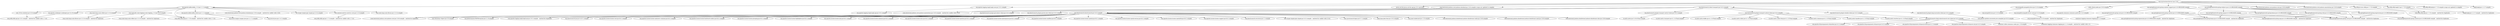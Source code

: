 digraph businessServer {
	"com.tqz:businessServer:war:1.0.0" -> "org.apache.kafka:kafka_2.12:jar:1.1.1:compile" ; 
	"com.tqz:businessServer:war:1.0.0" -> "org.apache.logging.log4j:log4j-core:jar:2.9.1:compile" ; 
	"com.tqz:businessServer:war:1.0.0" -> "javax.servlet:javax.servlet-api:jar:3.0.1:provided" ; 
	"com.tqz:businessServer:war:1.0.0" -> "org.elasticsearch.client:transport:jar:5.6.2:compile" ; 
	"com.tqz:businessServer:war:1.0.0" -> "org.mongodb:mongodb-driver:jar:3.5.0:compile" ; 
	"com.tqz:businessServer:war:1.0.0" -> "redis.clients:jedis:jar:2.9.0:compile" ; 
	"com.tqz:businessServer:war:1.0.0" -> "org.springframework:spring-context-support:jar:4.3.6.RELEASE:compile" ; 
	"com.tqz:businessServer:war:1.0.0" -> "org.springframework:spring-webmvc:jar:4.3.6.RELEASE:compile" ; 
	"com.tqz:businessServer:war:1.0.0" -> "com.fasterxml.jackson.core:jackson-core:jar:2.8.6:compile" ; 
	"com.tqz:businessServer:war:1.0.0" -> "com.fasterxml.jackson.core:jackson-annotations:jar:2.8.6:compile" ; 
	"com.tqz:businessServer:war:1.0.0" -> "com.fasterxml.jackson.core:jackson-databind:jar:2.8.6:compile (scope not updated to compile)" ; 
	"com.tqz:businessServer:war:1.0.0" -> "org.slf4j:jcl-over-slf4j:jar:1.7.22:compile" ; 
	"com.tqz:businessServer:war:1.0.0" -> "org.slf4j:slf4j-api:jar:1.7.22:compile (scope not updated to compile)" ; 
	"com.tqz:businessServer:war:1.0.0" -> "org.slf4j:slf4j-log4j12:jar:1.7.22:compile" ; 
	"com.tqz:businessServer:war:1.0.0" -> "log4j:log4j:jar:1.2.17:compile" ; 
	"org.apache.kafka:kafka_2.12:jar:1.1.1:compile" -> "org.apache.kafka:kafka-clients:jar:1.1.1:compile" ; 
	"org.apache.kafka:kafka_2.12:jar:1.1.1:compile" -> "(com.fasterxml.jackson.core:jackson-databind:jar:2.9.6:compile - omitted for conflict with 2.8.6)" ; 
	"org.apache.kafka:kafka_2.12:jar:1.1.1:compile" -> "net.sf.jopt-simple:jopt-simple:jar:5.0.4:compile" ; 
	"org.apache.kafka:kafka_2.12:jar:1.1.1:compile" -> "com.yammer.metrics:metrics-core:jar:2.2.0:compile" ; 
	"org.apache.kafka:kafka_2.12:jar:1.1.1:compile" -> "org.scala-lang:scala-library:jar:2.12.4:compile" ; 
	"org.apache.kafka:kafka_2.12:jar:1.1.1:compile" -> "org.scala-lang:scala-reflect:jar:2.12.4:compile" ; 
	"org.apache.kafka:kafka_2.12:jar:1.1.1:compile" -> "com.typesafe.scala-logging:scala-logging_2.12:jar:3.8.0:compile" ; 
	"org.apache.kafka:kafka_2.12:jar:1.1.1:compile" -> "(org.slf4j:slf4j-api:jar:1.7.25:compile - omitted for conflict with 1.7.22)" ; 
	"org.apache.kafka:kafka_2.12:jar:1.1.1:compile" -> "com.101tec:zkclient:jar:0.10:compile" ; 
	"org.apache.kafka:kafka_2.12:jar:1.1.1:compile" -> "org.apache.zookeeper:zookeeper:jar:3.4.10:compile" ; 
	"org.apache.kafka:kafka-clients:jar:1.1.1:compile" -> "org.lz4:lz4-java:jar:1.4.1:compile" ; 
	"org.apache.kafka:kafka-clients:jar:1.1.1:compile" -> "org.xerial.snappy:snappy-java:jar:1.1.7.1:compile" ; 
	"org.apache.kafka:kafka-clients:jar:1.1.1:compile" -> "(org.slf4j:slf4j-api:jar:1.7.25:compile - omitted for conflict with 1.7.22)" ; 
	"com.yammer.metrics:metrics-core:jar:2.2.0:compile" -> "(org.slf4j:slf4j-api:jar:1.7.2:compile - omitted for conflict with 1.7.22)" ; 
	"org.scala-lang:scala-reflect:jar:2.12.4:compile" -> "(org.scala-lang:scala-library:jar:2.12.4:compile - omitted for duplicate)" ; 
	"com.typesafe.scala-logging:scala-logging_2.12:jar:3.8.0:compile" -> "(org.scala-lang:scala-library:jar:2.12.4:compile - omitted for duplicate)" ; 
	"com.typesafe.scala-logging:scala-logging_2.12:jar:3.8.0:compile" -> "(org.scala-lang:scala-reflect:jar:2.12.4:compile - omitted for duplicate)" ; 
	"com.typesafe.scala-logging:scala-logging_2.12:jar:3.8.0:compile" -> "(org.slf4j:slf4j-api:jar:1.7.25:compile - omitted for conflict with 1.7.22)" ; 
	"com.101tec:zkclient:jar:0.10:compile" -> "(org.slf4j:slf4j-api:jar:1.6.1:compile - omitted for conflict with 1.7.22)" ; 
	"org.apache.zookeeper:zookeeper:jar:3.4.10:compile" -> "(org.slf4j:slf4j-api:jar:1.6.1:compile - omitted for conflict with 1.7.22)" ; 
	"org.apache.logging.log4j:log4j-core:jar:2.9.1:compile" -> "org.apache.logging.log4j:log4j-api:jar:2.9.1:compile" ; 
	"org.elasticsearch.client:transport:jar:5.6.2:compile" -> "org.elasticsearch:elasticsearch:jar:5.6.2:compile" ; 
	"org.elasticsearch.client:transport:jar:5.6.2:compile" -> "org.elasticsearch.plugin:transport-netty3-client:jar:5.6.2:compile" ; 
	"org.elasticsearch.client:transport:jar:5.6.2:compile" -> "org.elasticsearch.plugin:transport-netty4-client:jar:5.6.2:compile" ; 
	"org.elasticsearch.client:transport:jar:5.6.2:compile" -> "org.elasticsearch.plugin:reindex-client:jar:5.6.2:compile" ; 
	"org.elasticsearch.client:transport:jar:5.6.2:compile" -> "org.elasticsearch.plugin:lang-mustache-client:jar:5.6.2:compile" ; 
	"org.elasticsearch.client:transport:jar:5.6.2:compile" -> "org.elasticsearch.plugin:percolator-client:jar:5.6.2:compile" ; 
	"org.elasticsearch.client:transport:jar:5.6.2:compile" -> "org.elasticsearch.plugin:parent-join-client:jar:5.6.2:compile" ; 
	"org.elasticsearch:elasticsearch:jar:5.6.2:compile" -> "org.apache.lucene:lucene-core:jar:6.6.1:compile" ; 
	"org.elasticsearch:elasticsearch:jar:5.6.2:compile" -> "org.apache.lucene:lucene-analyzers-common:jar:6.6.1:compile" ; 
	"org.elasticsearch:elasticsearch:jar:5.6.2:compile" -> "org.apache.lucene:lucene-backward-codecs:jar:6.6.1:compile" ; 
	"org.elasticsearch:elasticsearch:jar:5.6.2:compile" -> "org.apache.lucene:lucene-grouping:jar:6.6.1:compile" ; 
	"org.elasticsearch:elasticsearch:jar:5.6.2:compile" -> "org.apache.lucene:lucene-highlighter:jar:6.6.1:compile" ; 
	"org.elasticsearch:elasticsearch:jar:5.6.2:compile" -> "org.apache.lucene:lucene-join:jar:6.6.1:compile" ; 
	"org.elasticsearch:elasticsearch:jar:5.6.2:compile" -> "org.apache.lucene:lucene-memory:jar:6.6.1:compile" ; 
	"org.elasticsearch:elasticsearch:jar:5.6.2:compile" -> "org.apache.lucene:lucene-misc:jar:6.6.1:compile" ; 
	"org.elasticsearch:elasticsearch:jar:5.6.2:compile" -> "org.apache.lucene:lucene-queries:jar:6.6.1:compile" ; 
	"org.elasticsearch:elasticsearch:jar:5.6.2:compile" -> "org.apache.lucene:lucene-queryparser:jar:6.6.1:compile" ; 
	"org.elasticsearch:elasticsearch:jar:5.6.2:compile" -> "org.apache.lucene:lucene-sandbox:jar:6.6.1:compile" ; 
	"org.elasticsearch:elasticsearch:jar:5.6.2:compile" -> "org.apache.lucene:lucene-spatial:jar:6.6.1:compile" ; 
	"org.elasticsearch:elasticsearch:jar:5.6.2:compile" -> "org.apache.lucene:lucene-spatial-extras:jar:6.6.1:compile" ; 
	"org.elasticsearch:elasticsearch:jar:5.6.2:compile" -> "org.apache.lucene:lucene-spatial3d:jar:6.6.1:compile" ; 
	"org.elasticsearch:elasticsearch:jar:5.6.2:compile" -> "org.apache.lucene:lucene-suggest:jar:6.6.1:compile" ; 
	"org.elasticsearch:elasticsearch:jar:5.6.2:compile" -> "org.elasticsearch:securesm:jar:1.1:compile" ; 
	"org.elasticsearch:elasticsearch:jar:5.6.2:compile" -> "(net.sf.jopt-simple:jopt-simple:jar:5.0.2:compile - omitted for conflict with 5.0.4)" ; 
	"org.elasticsearch:elasticsearch:jar:5.6.2:compile" -> "com.carrotsearch:hppc:jar:0.7.1:compile" ; 
	"org.elasticsearch:elasticsearch:jar:5.6.2:compile" -> "joda-time:joda-time:jar:2.9.5:compile" ; 
	"org.elasticsearch:elasticsearch:jar:5.6.2:compile" -> "org.yaml:snakeyaml:jar:1.15:compile" ; 
	"org.elasticsearch:elasticsearch:jar:5.6.2:compile" -> "(com.fasterxml.jackson.core:jackson-core:jar:2.8.6:compile - omitted for duplicate)" ; 
	"org.elasticsearch:elasticsearch:jar:5.6.2:compile" -> "com.fasterxml.jackson.dataformat:jackson-dataformat-smile:jar:2.8.6:compile" ; 
	"org.elasticsearch:elasticsearch:jar:5.6.2:compile" -> "com.fasterxml.jackson.dataformat:jackson-dataformat-yaml:jar:2.8.6:compile" ; 
	"org.elasticsearch:elasticsearch:jar:5.6.2:compile" -> "com.fasterxml.jackson.dataformat:jackson-dataformat-cbor:jar:2.8.6:compile" ; 
	"org.elasticsearch:elasticsearch:jar:5.6.2:compile" -> "com.tdunning:t-digest:jar:3.0:compile" ; 
	"org.elasticsearch:elasticsearch:jar:5.6.2:compile" -> "org.hdrhistogram:HdrHistogram:jar:2.1.9:compile" ; 
	"org.elasticsearch:elasticsearch:jar:5.6.2:compile" -> "(org.apache.logging.log4j:log4j-api:jar:2.9.1:compile - omitted for duplicate)" ; 
	"org.elasticsearch:elasticsearch:jar:5.6.2:compile" -> "org.elasticsearch:jna:jar:4.4.0-1:compile" ; 
	"org.elasticsearch.plugin:transport-netty3-client:jar:5.6.2:compile" -> "io.netty:netty:jar:3.10.6.Final:compile" ; 
	"org.elasticsearch.plugin:transport-netty4-client:jar:5.6.2:compile" -> "io.netty:netty-buffer:jar:4.1.13.Final:compile" ; 
	"org.elasticsearch.plugin:transport-netty4-client:jar:5.6.2:compile" -> "io.netty:netty-codec:jar:4.1.13.Final:compile" ; 
	"org.elasticsearch.plugin:transport-netty4-client:jar:5.6.2:compile" -> "io.netty:netty-codec-http:jar:4.1.13.Final:compile" ; 
	"org.elasticsearch.plugin:transport-netty4-client:jar:5.6.2:compile" -> "io.netty:netty-common:jar:4.1.13.Final:compile" ; 
	"org.elasticsearch.plugin:transport-netty4-client:jar:5.6.2:compile" -> "io.netty:netty-handler:jar:4.1.13.Final:compile" ; 
	"org.elasticsearch.plugin:transport-netty4-client:jar:5.6.2:compile" -> "io.netty:netty-resolver:jar:4.1.13.Final:compile" ; 
	"org.elasticsearch.plugin:transport-netty4-client:jar:5.6.2:compile" -> "io.netty:netty-transport:jar:4.1.13.Final:compile" ; 
	"org.elasticsearch.plugin:reindex-client:jar:5.6.2:compile" -> "org.elasticsearch.client:elasticsearch-rest-client:jar:5.6.2:compile" ; 
	"org.elasticsearch.client:elasticsearch-rest-client:jar:5.6.2:compile" -> "org.apache.httpcomponents:httpclient:jar:4.5.2:compile" ; 
	"org.elasticsearch.client:elasticsearch-rest-client:jar:5.6.2:compile" -> "org.apache.httpcomponents:httpcore:jar:4.4.5:compile" ; 
	"org.elasticsearch.client:elasticsearch-rest-client:jar:5.6.2:compile" -> "org.apache.httpcomponents:httpasyncclient:jar:4.1.2:compile" ; 
	"org.elasticsearch.client:elasticsearch-rest-client:jar:5.6.2:compile" -> "org.apache.httpcomponents:httpcore-nio:jar:4.4.5:compile" ; 
	"org.elasticsearch.client:elasticsearch-rest-client:jar:5.6.2:compile" -> "commons-codec:commons-codec:jar:1.10:compile" ; 
	"org.elasticsearch.client:elasticsearch-rest-client:jar:5.6.2:compile" -> "(commons-logging:commons-logging:jar:1.1.3:compile - omitted for conflict with 1.2)" ; 
	"org.elasticsearch.plugin:lang-mustache-client:jar:5.6.2:compile" -> "com.github.spullara.mustache.java:compiler:jar:0.9.3:compile" ; 
	"org.mongodb:mongodb-driver:jar:3.5.0:compile" -> "org.mongodb:bson:jar:3.5.0:compile" ; 
	"org.mongodb:mongodb-driver:jar:3.5.0:compile" -> "org.mongodb:mongodb-driver-core:jar:3.5.0:compile" ; 
	"org.mongodb:mongodb-driver-core:jar:3.5.0:compile" -> "(org.mongodb:bson:jar:3.5.0:compile - omitted for duplicate)" ; 
	"redis.clients:jedis:jar:2.9.0:compile" -> "org.apache.commons:commons-pool2:jar:2.4.2:compile" ; 
	"org.springframework:spring-context-support:jar:4.3.6.RELEASE:compile" -> "org.springframework:spring-beans:jar:4.3.6.RELEASE:compile" ; 
	"org.springframework:spring-context-support:jar:4.3.6.RELEASE:compile" -> "org.springframework:spring-context:jar:4.3.6.RELEASE:compile" ; 
	"org.springframework:spring-context-support:jar:4.3.6.RELEASE:compile" -> "org.springframework:spring-core:jar:4.3.6.RELEASE:compile" ; 
	"org.springframework:spring-beans:jar:4.3.6.RELEASE:compile" -> "(org.springframework:spring-core:jar:4.3.6.RELEASE:compile - omitted for duplicate)" ; 
	"org.springframework:spring-context:jar:4.3.6.RELEASE:compile" -> "(org.springframework:spring-aop:jar:4.3.6.RELEASE:compile - omitted for duplicate)" ; 
	"org.springframework:spring-context:jar:4.3.6.RELEASE:compile" -> "(org.springframework:spring-beans:jar:4.3.6.RELEASE:compile - omitted for duplicate)" ; 
	"org.springframework:spring-context:jar:4.3.6.RELEASE:compile" -> "(org.springframework:spring-core:jar:4.3.6.RELEASE:compile - omitted for duplicate)" ; 
	"org.springframework:spring-context:jar:4.3.6.RELEASE:compile" -> "(org.springframework:spring-expression:jar:4.3.6.RELEASE:compile - omitted for duplicate)" ; 
	"org.springframework:spring-core:jar:4.3.6.RELEASE:compile" -> "commons-logging:commons-logging:jar:1.2:compile" ; 
	"org.springframework:spring-webmvc:jar:4.3.6.RELEASE:compile" -> "org.springframework:spring-aop:jar:4.3.6.RELEASE:compile" ; 
	"org.springframework:spring-webmvc:jar:4.3.6.RELEASE:compile" -> "(org.springframework:spring-beans:jar:4.3.6.RELEASE:compile - omitted for duplicate)" ; 
	"org.springframework:spring-webmvc:jar:4.3.6.RELEASE:compile" -> "(org.springframework:spring-context:jar:4.3.6.RELEASE:compile - omitted for duplicate)" ; 
	"org.springframework:spring-webmvc:jar:4.3.6.RELEASE:compile" -> "(org.springframework:spring-core:jar:4.3.6.RELEASE:compile - omitted for duplicate)" ; 
	"org.springframework:spring-webmvc:jar:4.3.6.RELEASE:compile" -> "org.springframework:spring-expression:jar:4.3.6.RELEASE:compile" ; 
	"org.springframework:spring-webmvc:jar:4.3.6.RELEASE:compile" -> "org.springframework:spring-web:jar:4.3.6.RELEASE:compile" ; 
	"org.springframework:spring-aop:jar:4.3.6.RELEASE:compile" -> "(org.springframework:spring-beans:jar:4.3.6.RELEASE:compile - omitted for duplicate)" ; 
	"org.springframework:spring-aop:jar:4.3.6.RELEASE:compile" -> "(org.springframework:spring-core:jar:4.3.6.RELEASE:compile - omitted for duplicate)" ; 
	"org.springframework:spring-expression:jar:4.3.6.RELEASE:compile" -> "(org.springframework:spring-core:jar:4.3.6.RELEASE:compile - omitted for duplicate)" ; 
	"org.springframework:spring-web:jar:4.3.6.RELEASE:compile" -> "(org.springframework:spring-aop:jar:4.3.6.RELEASE:compile - omitted for duplicate)" ; 
	"org.springframework:spring-web:jar:4.3.6.RELEASE:compile" -> "(org.springframework:spring-beans:jar:4.3.6.RELEASE:compile - omitted for duplicate)" ; 
	"org.springframework:spring-web:jar:4.3.6.RELEASE:compile" -> "(org.springframework:spring-context:jar:4.3.6.RELEASE:compile - omitted for duplicate)" ; 
	"org.springframework:spring-web:jar:4.3.6.RELEASE:compile" -> "(org.springframework:spring-core:jar:4.3.6.RELEASE:compile - omitted for duplicate)" ; 
	"com.fasterxml.jackson.core:jackson-databind:jar:2.8.6:compile (scope not updated to compile)" -> "(com.fasterxml.jackson.core:jackson-annotations:jar:2.8.0:compile - omitted for conflict with 2.8.6)" ; 
	"com.fasterxml.jackson.core:jackson-databind:jar:2.8.6:compile (scope not updated to compile)" -> "(com.fasterxml.jackson.core:jackson-core:jar:2.8.6:compile - omitted for duplicate)" ; 
	"org.slf4j:jcl-over-slf4j:jar:1.7.22:compile" -> "(org.slf4j:slf4j-api:jar:1.7.22:compile - omitted for duplicate)" ; 
	"org.slf4j:slf4j-log4j12:jar:1.7.22:compile" -> "(org.slf4j:slf4j-api:jar:1.7.22:compile - omitted for duplicate)" ; 
	"org.slf4j:slf4j-log4j12:jar:1.7.22:compile" -> "(log4j:log4j:jar:1.2.17:compile - omitted for duplicate)" ; 
}
